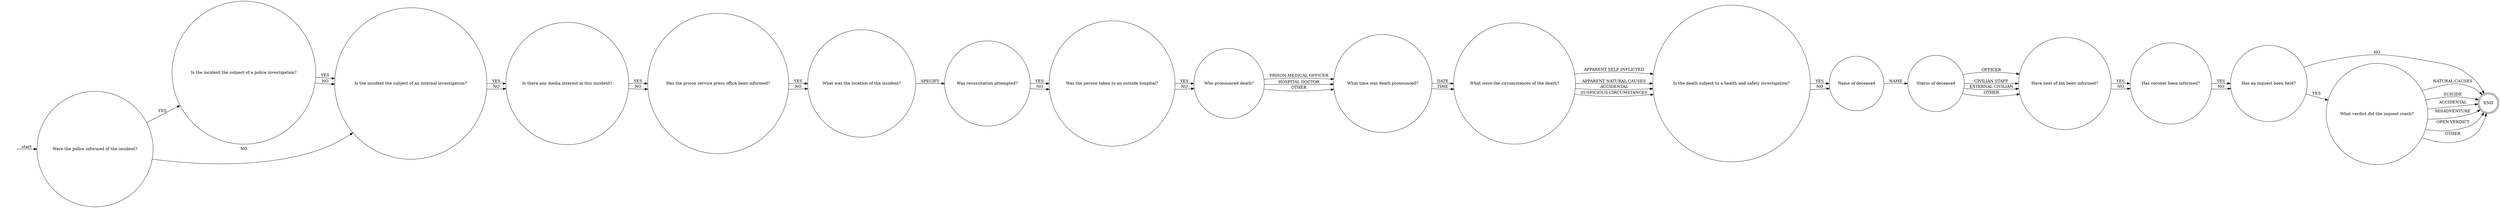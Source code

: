 digraph DEATH_OTHER {  rankdir=LR;
  node [shape = circle];
  START_NODE [label="", shape=none];
  START_NODE -> 45054 [label = "start"];
  END_NODE [label="END", shape="doublecircle"];
  44130 [label = "Name of deceased"];
  44130 -> 44392 [label = "NAME"];
  44142 [label = "Has the prison service press office been informed?"];
  44142 -> 44751 [label = "YES"];
  44142 -> 44751 [label = "NO"];
  44237 [label = "What verdict did the inquest reach?"];
  44237 -> END_NODE [label = "NATURAL CAUSES"];
  44237 -> END_NODE [label = "SUICIDE"];
  44237 -> END_NODE [label = "ACCIDENTAL"];
  44237 -> END_NODE [label = "MISADVENTURE"];
  44237 -> END_NODE [label = "OPEN VERDICT"];
  44237 -> END_NODE [label = "OTHER"];
  44248 [label = "Who pronounced death?"];
  44248 -> 44702 [label = "PRISON MEDICAL OFFICER"];
  44248 -> 44702 [label = "HOSPITAL DOCTOR"];
  44248 -> 44702 [label = "OTHER"];
  44350 [label = "Has an inquest been held?"];
  44350 -> 44237 [label = "YES"];
  44350 -> END_NODE [label = "NO"];
  44382 [label = "Is the death subject to a health and safety investigation?"];
  44382 -> 44130 [label = "YES"];
  44382 -> 44130 [label = "NO"];
  44392 [label = "Status of deceased"];
  44392 -> 44645 [label = "OFFICER"];
  44392 -> 44645 [label = "CIVILIAN STAFF"];
  44392 -> 44645 [label = "EXTERNAL CIVILIAN"];
  44392 -> 44645 [label = "OTHER"];
  44395 [label = "Was resuscitation attempted?"];
  44395 -> 45031 [label = "YES"];
  44395 -> 45031 [label = "NO"];
  44397 [label = "Has coroner been informed?"];
  44397 -> 44350 [label = "YES"];
  44397 -> 44350 [label = "NO"];
  44425 [label = "What were the circumstances of the death?"];
  44425 -> 44382 [label = "APPARENT SELF INFLICTED"];
  44425 -> 44382 [label = "APPARENT NATURAL CAUSES"];
  44425 -> 44382 [label = "ACCIDENTAL"];
  44425 -> 44382 [label = "SUSPICIOUS CIRCUMSTANCES"];
  44434 [label = "Is the incident the subject of a police investigation?"];
  44434 -> 44839 [label = "YES"];
  44434 -> 44839 [label = "NO"];
  44645 [label = "Have next of kin been informed?"];
  44645 -> 44397 [label = "YES"];
  44645 -> 44397 [label = "NO"];
  44702 [label = "What time was death pronounced?"];
  44702 -> 44425 [label = "DATE"];
  44702 -> 44425 [label = "TIME"];
  44748 [label = "Is there any media interest in this incident?"];
  44748 -> 44142 [label = "YES"];
  44748 -> 44142 [label = "NO"];
  44751 [label = "What was the location of the incident?"];
  44751 -> 44395 [label = "SPECIFY"];
  44839 [label = "Is the incident the subject of an internal investigation?"];
  44839 -> 44748 [label = "YES"];
  44839 -> 44748 [label = "NO"];
  45031 [label = "Was the person taken to an outside hospital?"];
  45031 -> 44248 [label = "YES"];
  45031 -> 44248 [label = "NO"];
  45054 [label = "Were the police informed of the incident?"];
  45054 -> 44434 [label = "YES"];
  45054 -> 44839 [label = "NO"];
}
